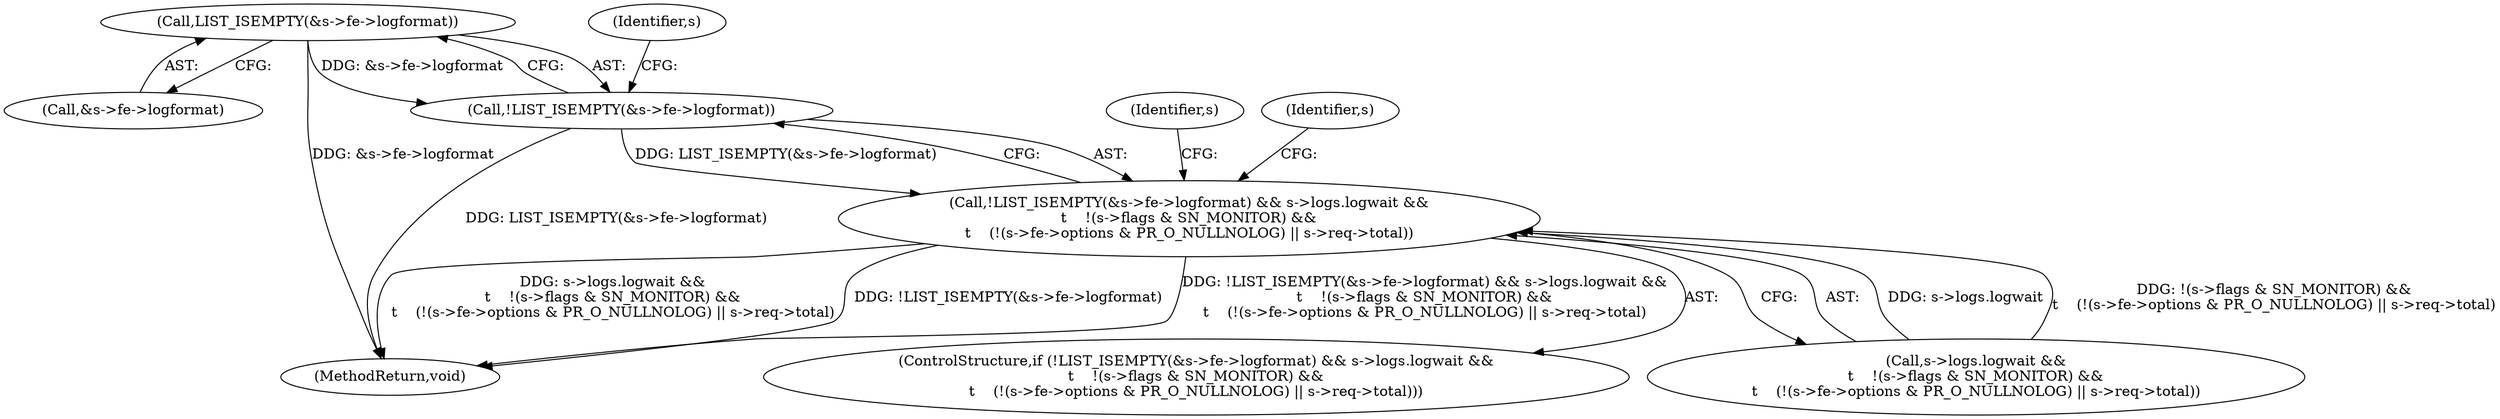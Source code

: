 digraph "0_haproxy_b4d05093bc89f71377230228007e69a1434c1a0c@pointer" {
"1000372" [label="(Call,LIST_ISEMPTY(&s->fe->logformat))"];
"1000371" [label="(Call,!LIST_ISEMPTY(&s->fe->logformat))"];
"1000370" [label="(Call,!LIST_ISEMPTY(&s->fe->logformat) && s->logs.logwait &&\n\t    !(s->flags & SN_MONITOR) &&\n\t    (!(s->fe->options & PR_O_NULLNOLOG) || s->req->total))"];
"1000408" [label="(Identifier,s)"];
"1000899" [label="(MethodReturn,void)"];
"1000371" [label="(Call,!LIST_ISEMPTY(&s->fe->logformat))"];
"1000373" [label="(Call,&s->fe->logformat)"];
"1000369" [label="(ControlStructure,if (!LIST_ISEMPTY(&s->fe->logformat) && s->logs.logwait &&\n\t    !(s->flags & SN_MONITOR) &&\n\t    (!(s->fe->options & PR_O_NULLNOLOG) || s->req->total)))"];
"1000379" [label="(Call,s->logs.logwait &&\n\t    !(s->flags & SN_MONITOR) &&\n\t    (!(s->fe->options & PR_O_NULLNOLOG) || s->req->total))"];
"1000370" [label="(Call,!LIST_ISEMPTY(&s->fe->logformat) && s->logs.logwait &&\n\t    !(s->flags & SN_MONITOR) &&\n\t    (!(s->fe->options & PR_O_NULLNOLOG) || s->req->total))"];
"1000382" [label="(Identifier,s)"];
"1000372" [label="(Call,LIST_ISEMPTY(&s->fe->logformat))"];
"1000410" [label="(Identifier,s)"];
"1000372" -> "1000371"  [label="AST: "];
"1000372" -> "1000373"  [label="CFG: "];
"1000373" -> "1000372"  [label="AST: "];
"1000371" -> "1000372"  [label="CFG: "];
"1000372" -> "1000899"  [label="DDG: &s->fe->logformat"];
"1000372" -> "1000371"  [label="DDG: &s->fe->logformat"];
"1000371" -> "1000370"  [label="AST: "];
"1000382" -> "1000371"  [label="CFG: "];
"1000370" -> "1000371"  [label="CFG: "];
"1000371" -> "1000899"  [label="DDG: LIST_ISEMPTY(&s->fe->logformat)"];
"1000371" -> "1000370"  [label="DDG: LIST_ISEMPTY(&s->fe->logformat)"];
"1000370" -> "1000369"  [label="AST: "];
"1000370" -> "1000379"  [label="CFG: "];
"1000379" -> "1000370"  [label="AST: "];
"1000408" -> "1000370"  [label="CFG: "];
"1000410" -> "1000370"  [label="CFG: "];
"1000370" -> "1000899"  [label="DDG: !LIST_ISEMPTY(&s->fe->logformat) && s->logs.logwait &&\n\t    !(s->flags & SN_MONITOR) &&\n\t    (!(s->fe->options & PR_O_NULLNOLOG) || s->req->total)"];
"1000370" -> "1000899"  [label="DDG: s->logs.logwait &&\n\t    !(s->flags & SN_MONITOR) &&\n\t    (!(s->fe->options & PR_O_NULLNOLOG) || s->req->total)"];
"1000370" -> "1000899"  [label="DDG: !LIST_ISEMPTY(&s->fe->logformat)"];
"1000379" -> "1000370"  [label="DDG: s->logs.logwait"];
"1000379" -> "1000370"  [label="DDG: !(s->flags & SN_MONITOR) &&\n\t    (!(s->fe->options & PR_O_NULLNOLOG) || s->req->total)"];
}
